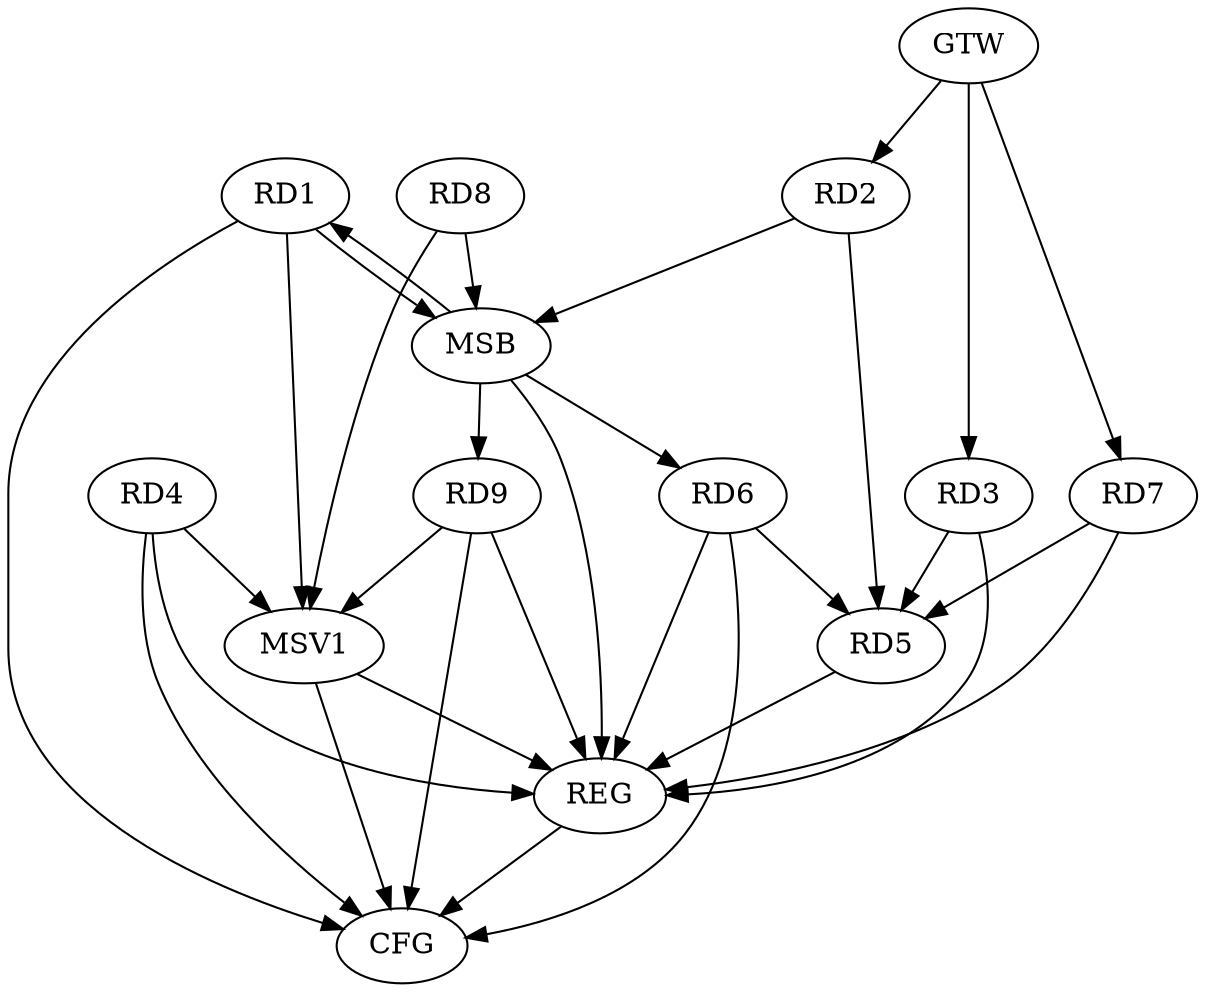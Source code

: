 strict digraph G {
  RD1 [ label="RD1" ];
  RD2 [ label="RD2" ];
  RD3 [ label="RD3" ];
  RD4 [ label="RD4" ];
  RD5 [ label="RD5" ];
  RD6 [ label="RD6" ];
  RD7 [ label="RD7" ];
  RD8 [ label="RD8" ];
  RD9 [ label="RD9" ];
  GTW [ label="GTW" ];
  REG [ label="REG" ];
  MSB [ label="MSB" ];
  CFG [ label="CFG" ];
  MSV1 [ label="MSV1" ];
  GTW -> RD2;
  GTW -> RD3;
  GTW -> RD7;
  RD3 -> REG;
  RD4 -> REG;
  RD5 -> REG;
  RD6 -> REG;
  RD7 -> REG;
  RD9 -> REG;
  RD1 -> MSB;
  MSB -> RD9;
  MSB -> REG;
  RD2 -> MSB;
  MSB -> RD1;
  MSB -> RD6;
  RD8 -> MSB;
  RD6 -> CFG;
  RD4 -> CFG;
  RD9 -> CFG;
  RD1 -> CFG;
  REG -> CFG;
  RD3 -> RD5;
  RD7 -> RD5;
  RD6 -> RD5;
  RD2 -> RD5;
  RD4 -> MSV1;
  RD9 -> MSV1;
  RD8 -> MSV1;
  RD1 -> MSV1;
  MSV1 -> REG;
  MSV1 -> CFG;
}
